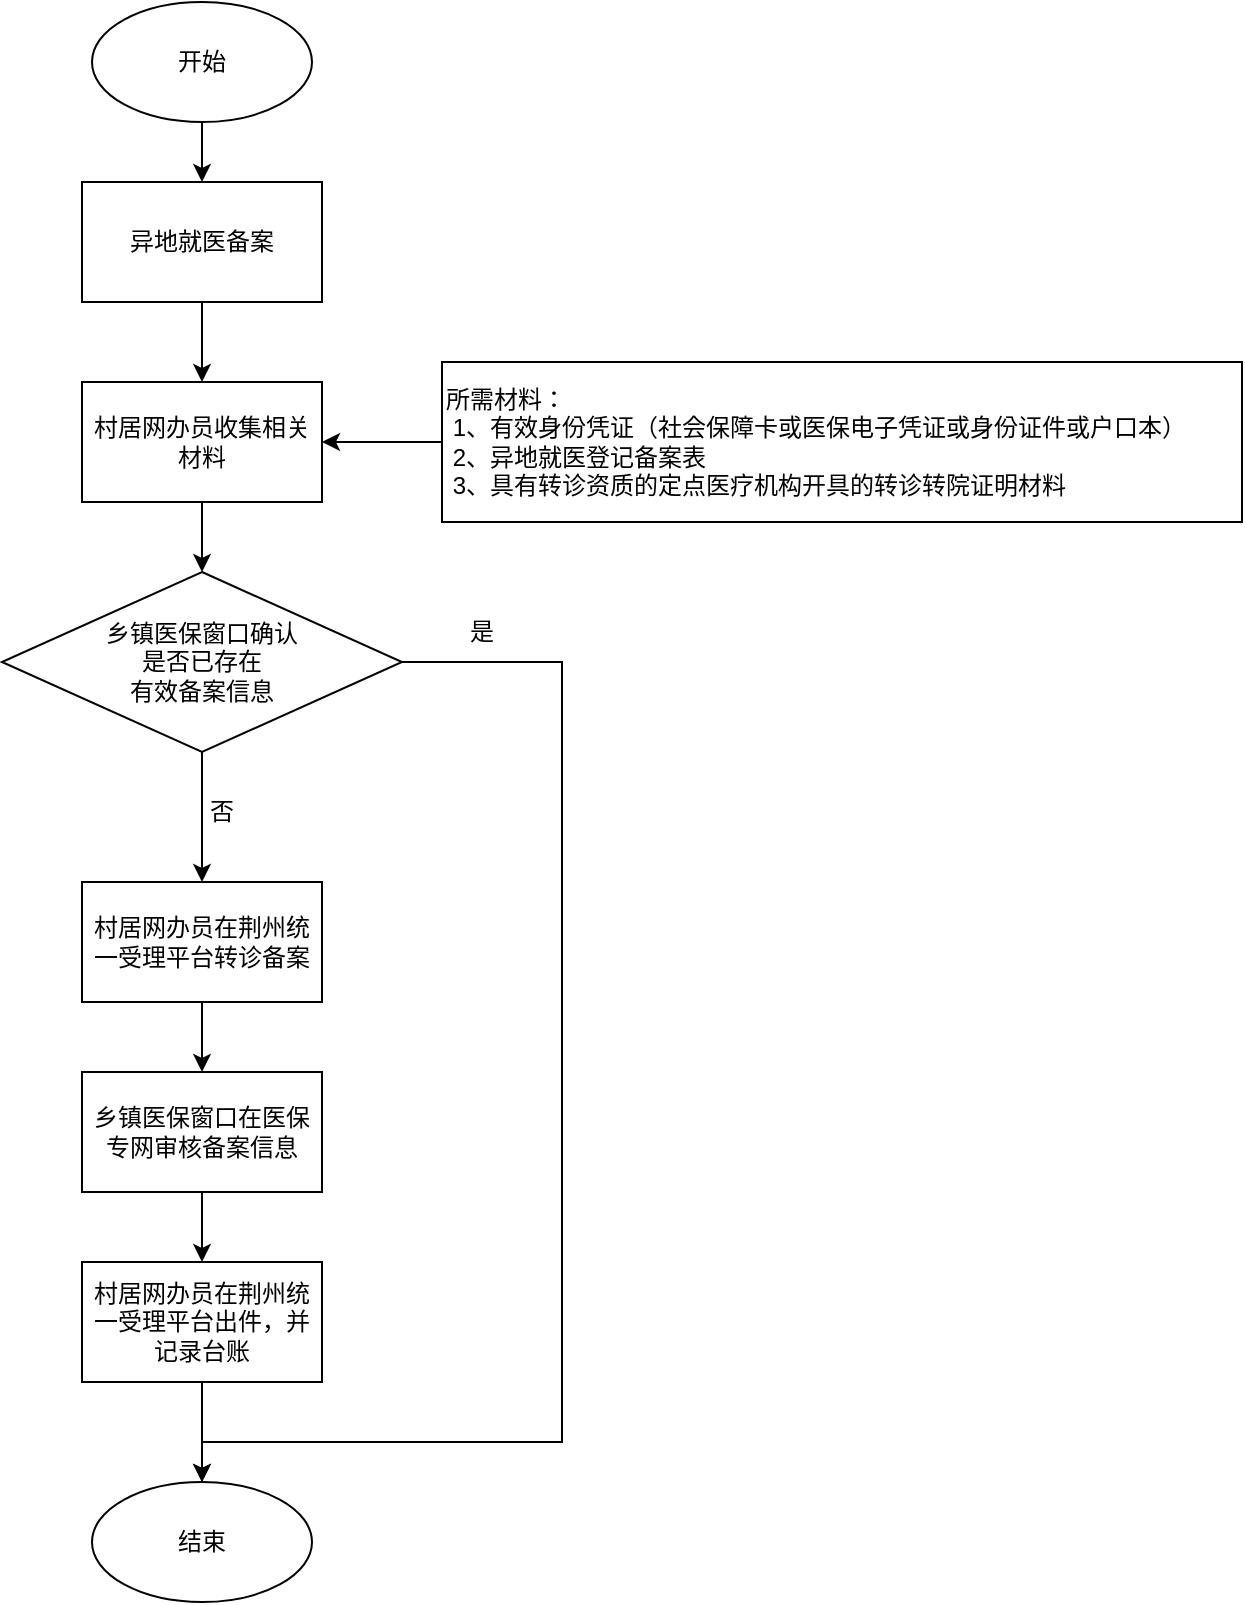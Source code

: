 <mxfile version="21.3.2" type="github">
  <diagram name="Page-1" id="74e2e168-ea6b-b213-b513-2b3c1d86103e">
    <mxGraphModel dx="1857" dy="963" grid="1" gridSize="10" guides="1" tooltips="1" connect="1" arrows="1" fold="1" page="1" pageScale="1" pageWidth="1100" pageHeight="850" background="none" math="0" shadow="0">
      <root>
        <mxCell id="0" />
        <mxCell id="1" parent="0" />
        <mxCell id="OW70eodI6QGYOFk5UgHM-9" style="edgeStyle=orthogonalEdgeStyle;rounded=0;orthogonalLoop=1;jettySize=auto;html=1;exitX=0.5;exitY=1;exitDx=0;exitDy=0;jumpSize=5;" parent="1" source="OW70eodI6QGYOFk5UgHM-4" target="OW70eodI6QGYOFk5UgHM-3" edge="1">
          <mxGeometry relative="1" as="geometry" />
        </mxCell>
        <mxCell id="OW70eodI6QGYOFk5UgHM-4" value="开始" style="ellipse;whiteSpace=wrap;html=1;" parent="1" vertex="1">
          <mxGeometry x="405" y="25" width="110" height="60" as="geometry" />
        </mxCell>
        <mxCell id="OW70eodI6QGYOFk5UgHM-14" value="结束" style="ellipse;whiteSpace=wrap;html=1;" parent="1" vertex="1">
          <mxGeometry x="405" y="765" width="110" height="60" as="geometry" />
        </mxCell>
        <mxCell id="OW70eodI6QGYOFk5UgHM-17" style="edgeStyle=orthogonalEdgeStyle;rounded=0;orthogonalLoop=1;jettySize=auto;html=1;exitX=0.5;exitY=1;exitDx=0;exitDy=0;entryX=0.5;entryY=0;entryDx=0;entryDy=0;" parent="1" source="OW70eodI6QGYOFk5UgHM-8" target="OW70eodI6QGYOFk5UgHM-14" edge="1">
          <mxGeometry relative="1" as="geometry" />
        </mxCell>
        <mxCell id="fRFyi25Me6PVz4HwU8o--6" style="edgeStyle=orthogonalEdgeStyle;rounded=0;orthogonalLoop=1;jettySize=auto;html=1;exitX=0.5;exitY=1;exitDx=0;exitDy=0;entryX=0.5;entryY=0;entryDx=0;entryDy=0;" parent="1" source="OW70eodI6QGYOFk5UgHM-3" target="fRFyi25Me6PVz4HwU8o--3" edge="1">
          <mxGeometry relative="1" as="geometry" />
        </mxCell>
        <mxCell id="OW70eodI6QGYOFk5UgHM-3" value="异地就医备案" style="rounded=0;whiteSpace=wrap;html=1;" parent="1" vertex="1">
          <mxGeometry x="400" y="115" width="120" height="60" as="geometry" />
        </mxCell>
        <mxCell id="fRFyi25Me6PVz4HwU8o--8" style="edgeStyle=orthogonalEdgeStyle;rounded=0;orthogonalLoop=1;jettySize=auto;html=1;exitX=1;exitY=0.5;exitDx=0;exitDy=0;entryX=0.5;entryY=0;entryDx=0;entryDy=0;" parent="1" source="pq9lWNX9NpfvpXnbQwIX-3" target="OW70eodI6QGYOFk5UgHM-14" edge="1">
          <mxGeometry relative="1" as="geometry">
            <mxPoint x="560" y="735" as="targetPoint" />
            <Array as="points">
              <mxPoint x="640" y="355" />
              <mxPoint x="640" y="745" />
              <mxPoint x="460" y="745" />
            </Array>
          </mxGeometry>
        </mxCell>
        <mxCell id="pq9lWNX9NpfvpXnbQwIX-3" value="乡镇医保窗口确认&lt;br&gt;是否已存在&lt;br&gt;有效备案信息" style="rhombus;whiteSpace=wrap;html=1;" parent="1" vertex="1">
          <mxGeometry x="360" y="310" width="200" height="90" as="geometry" />
        </mxCell>
        <mxCell id="pq9lWNX9NpfvpXnbQwIX-4" style="edgeStyle=orthogonalEdgeStyle;rounded=0;orthogonalLoop=1;jettySize=auto;html=1;exitX=0.5;exitY=1;exitDx=0;exitDy=0;" parent="1" source="pq9lWNX9NpfvpXnbQwIX-3" target="OW70eodI6QGYOFk5UgHM-6" edge="1">
          <mxGeometry relative="1" as="geometry" />
        </mxCell>
        <mxCell id="OW70eodI6QGYOFk5UgHM-6" value="村居网办员在荆州统一受理平台转诊备案" style="rounded=0;whiteSpace=wrap;html=1;" parent="1" vertex="1">
          <mxGeometry x="400" y="465" width="120" height="60" as="geometry" />
        </mxCell>
        <mxCell id="OW70eodI6QGYOFk5UgHM-12" style="edgeStyle=orthogonalEdgeStyle;rounded=0;orthogonalLoop=1;jettySize=auto;html=1;exitX=0.5;exitY=1;exitDx=0;exitDy=0;entryX=0.5;entryY=0;entryDx=0;entryDy=0;" parent="1" source="OW70eodI6QGYOFk5UgHM-6" target="OW70eodI6QGYOFk5UgHM-7" edge="1">
          <mxGeometry relative="1" as="geometry" />
        </mxCell>
        <mxCell id="OW70eodI6QGYOFk5UgHM-8" value="村居网办员在荆州统一受理平台出件，并记录台账" style="rounded=0;whiteSpace=wrap;html=1;" parent="1" vertex="1">
          <mxGeometry x="400" y="655" width="120" height="60" as="geometry" />
        </mxCell>
        <mxCell id="fRFyi25Me6PVz4HwU8o--1" style="edgeStyle=orthogonalEdgeStyle;rounded=0;orthogonalLoop=1;jettySize=auto;html=1;exitX=0.5;exitY=1;exitDx=0;exitDy=0;entryX=0.5;entryY=0;entryDx=0;entryDy=0;" parent="1" source="OW70eodI6QGYOFk5UgHM-7" target="OW70eodI6QGYOFk5UgHM-8" edge="1">
          <mxGeometry relative="1" as="geometry" />
        </mxCell>
        <mxCell id="OW70eodI6QGYOFk5UgHM-7" value="乡镇医保窗口在医保专网审核备案信息" style="rounded=0;whiteSpace=wrap;html=1;" parent="1" vertex="1">
          <mxGeometry x="400" y="560" width="120" height="60" as="geometry" />
        </mxCell>
        <mxCell id="fRFyi25Me6PVz4HwU8o--4" style="edgeStyle=orthogonalEdgeStyle;rounded=0;orthogonalLoop=1;jettySize=auto;html=1;exitX=0;exitY=0.5;exitDx=0;exitDy=0;entryX=1;entryY=0.5;entryDx=0;entryDy=0;" parent="1" source="lUG8p1Q0JQ3GMxAp1ghk-3" target="fRFyi25Me6PVz4HwU8o--3" edge="1">
          <mxGeometry relative="1" as="geometry" />
        </mxCell>
        <mxCell id="lUG8p1Q0JQ3GMxAp1ghk-3" value="&lt;div&gt;所需材料：&lt;/div&gt;&lt;div&gt;&lt;span style=&quot;white-space: pre;&quot;&gt; &lt;/span&gt;1、有效身份凭证（社会保障卡或医保电子凭证或身份证件或户口本）&lt;/div&gt;&lt;span style=&quot;white-space: pre;&quot;&gt; &lt;/span&gt;2、异地就医登记备案表&lt;br&gt;&lt;span style=&quot;white-space: pre;&quot;&gt; &lt;/span&gt;3、具有转诊资质的定点医疗机构开具的转诊转院证明材料" style="rounded=0;whiteSpace=wrap;html=1;align=left;" parent="1" vertex="1">
          <mxGeometry x="580" y="205" width="400" height="80" as="geometry" />
        </mxCell>
        <mxCell id="OW70eodI6QGYOFk5UgHM-18" value="是" style="text;html=1;strokeColor=none;fillColor=none;align=center;verticalAlign=middle;whiteSpace=wrap;rounded=0;" parent="1" vertex="1">
          <mxGeometry x="570" y="325" width="60" height="30" as="geometry" />
        </mxCell>
        <mxCell id="lUG8p1Q0JQ3GMxAp1ghk-4" value="否" style="text;html=1;strokeColor=none;fillColor=none;align=center;verticalAlign=middle;whiteSpace=wrap;rounded=0;" parent="1" vertex="1">
          <mxGeometry x="440" y="415" width="60" height="30" as="geometry" />
        </mxCell>
        <mxCell id="fRFyi25Me6PVz4HwU8o--7" style="edgeStyle=orthogonalEdgeStyle;rounded=0;orthogonalLoop=1;jettySize=auto;html=1;exitX=0.5;exitY=1;exitDx=0;exitDy=0;entryX=0.5;entryY=0;entryDx=0;entryDy=0;" parent="1" source="fRFyi25Me6PVz4HwU8o--3" target="pq9lWNX9NpfvpXnbQwIX-3" edge="1">
          <mxGeometry relative="1" as="geometry" />
        </mxCell>
        <mxCell id="fRFyi25Me6PVz4HwU8o--3" value="村居网办员收集相关材料" style="rounded=0;whiteSpace=wrap;html=1;" parent="1" vertex="1">
          <mxGeometry x="400" y="215" width="120" height="60" as="geometry" />
        </mxCell>
      </root>
    </mxGraphModel>
  </diagram>
</mxfile>
